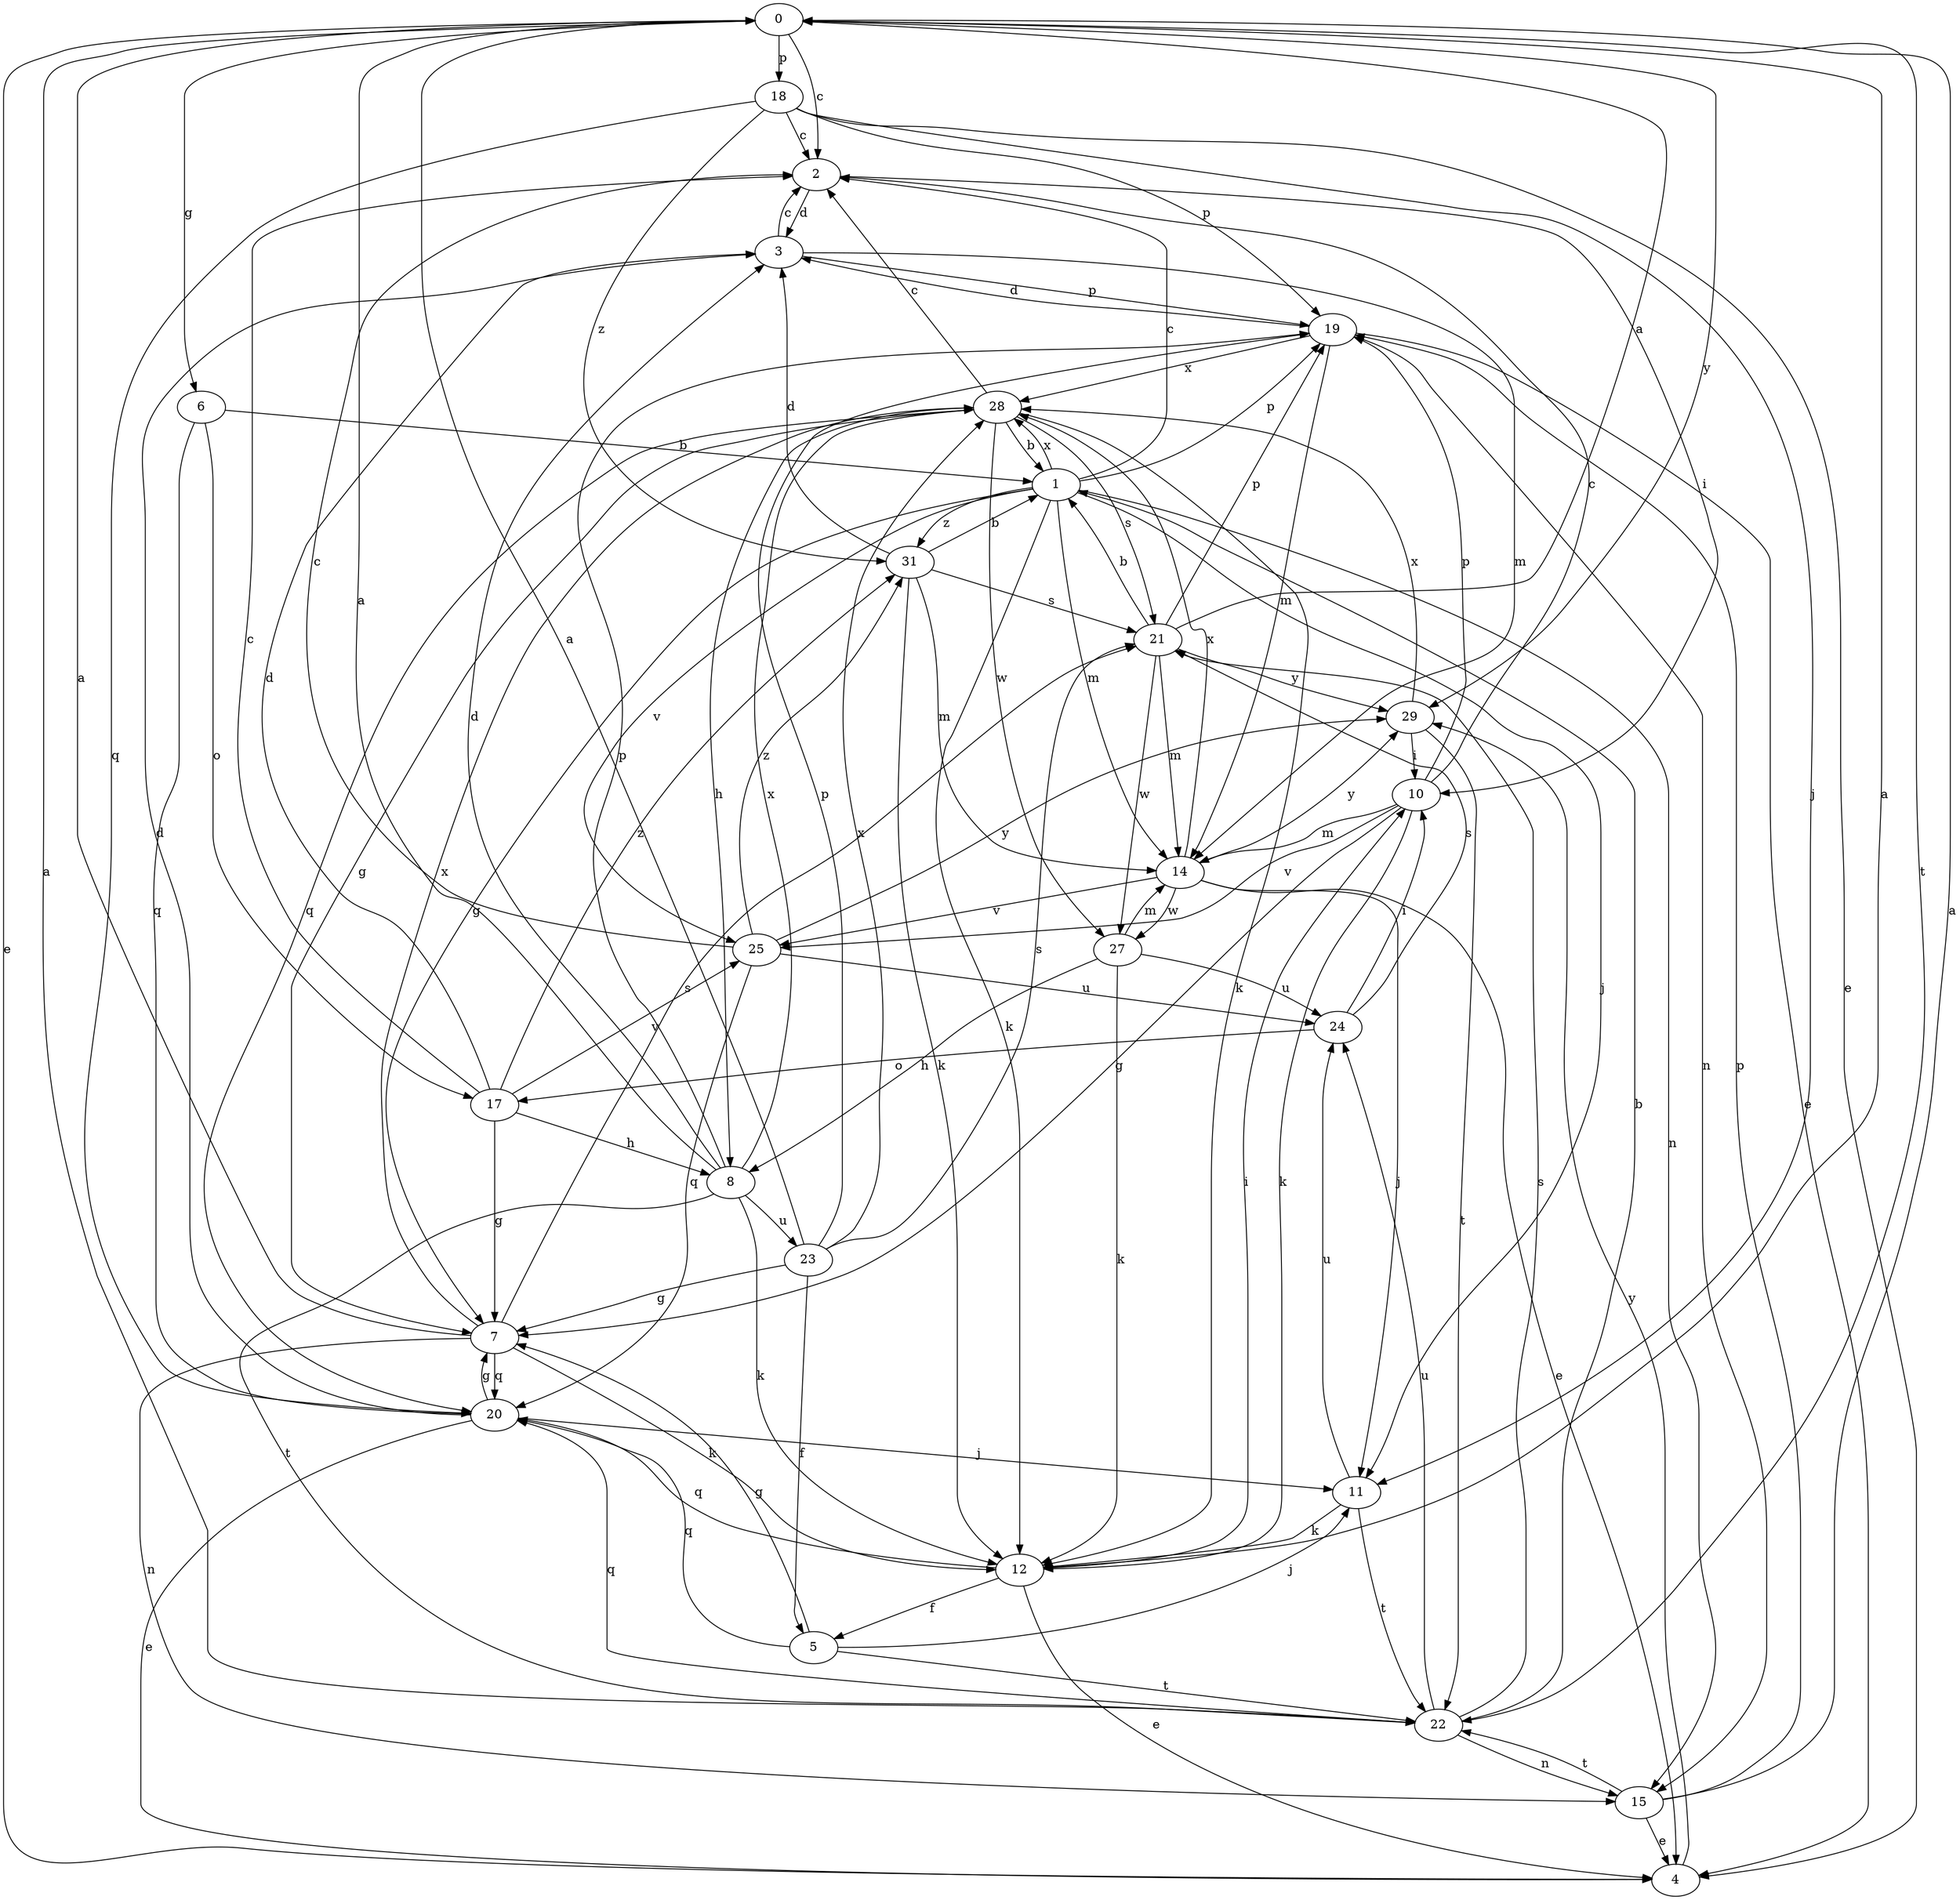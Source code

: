 strict digraph  {
0;
1;
2;
3;
4;
5;
6;
7;
8;
10;
11;
12;
14;
15;
17;
18;
19;
20;
21;
22;
23;
24;
25;
27;
28;
29;
31;
0 -> 2  [label=c];
0 -> 4  [label=e];
0 -> 6  [label=g];
0 -> 18  [label=p];
0 -> 22  [label=t];
0 -> 29  [label=y];
1 -> 2  [label=c];
1 -> 7  [label=g];
1 -> 11  [label=j];
1 -> 12  [label=k];
1 -> 14  [label=m];
1 -> 15  [label=n];
1 -> 19  [label=p];
1 -> 25  [label=v];
1 -> 28  [label=x];
1 -> 31  [label=z];
2 -> 3  [label=d];
2 -> 10  [label=i];
3 -> 2  [label=c];
3 -> 14  [label=m];
3 -> 19  [label=p];
4 -> 29  [label=y];
5 -> 7  [label=g];
5 -> 11  [label=j];
5 -> 20  [label=q];
5 -> 22  [label=t];
6 -> 1  [label=b];
6 -> 17  [label=o];
6 -> 20  [label=q];
7 -> 0  [label=a];
7 -> 12  [label=k];
7 -> 15  [label=n];
7 -> 20  [label=q];
7 -> 21  [label=s];
7 -> 28  [label=x];
8 -> 0  [label=a];
8 -> 3  [label=d];
8 -> 12  [label=k];
8 -> 19  [label=p];
8 -> 22  [label=t];
8 -> 23  [label=u];
8 -> 28  [label=x];
10 -> 2  [label=c];
10 -> 7  [label=g];
10 -> 12  [label=k];
10 -> 14  [label=m];
10 -> 19  [label=p];
10 -> 25  [label=v];
11 -> 12  [label=k];
11 -> 22  [label=t];
11 -> 24  [label=u];
12 -> 0  [label=a];
12 -> 4  [label=e];
12 -> 5  [label=f];
12 -> 10  [label=i];
12 -> 20  [label=q];
14 -> 4  [label=e];
14 -> 11  [label=j];
14 -> 25  [label=v];
14 -> 27  [label=w];
14 -> 28  [label=x];
14 -> 29  [label=y];
15 -> 0  [label=a];
15 -> 4  [label=e];
15 -> 19  [label=p];
15 -> 22  [label=t];
17 -> 2  [label=c];
17 -> 3  [label=d];
17 -> 7  [label=g];
17 -> 8  [label=h];
17 -> 25  [label=v];
17 -> 31  [label=z];
18 -> 2  [label=c];
18 -> 4  [label=e];
18 -> 11  [label=j];
18 -> 19  [label=p];
18 -> 20  [label=q];
18 -> 31  [label=z];
19 -> 3  [label=d];
19 -> 4  [label=e];
19 -> 14  [label=m];
19 -> 15  [label=n];
19 -> 28  [label=x];
20 -> 3  [label=d];
20 -> 4  [label=e];
20 -> 7  [label=g];
20 -> 11  [label=j];
21 -> 0  [label=a];
21 -> 1  [label=b];
21 -> 14  [label=m];
21 -> 19  [label=p];
21 -> 27  [label=w];
21 -> 29  [label=y];
22 -> 0  [label=a];
22 -> 1  [label=b];
22 -> 15  [label=n];
22 -> 20  [label=q];
22 -> 21  [label=s];
22 -> 24  [label=u];
23 -> 0  [label=a];
23 -> 5  [label=f];
23 -> 7  [label=g];
23 -> 19  [label=p];
23 -> 21  [label=s];
23 -> 28  [label=x];
24 -> 10  [label=i];
24 -> 17  [label=o];
24 -> 21  [label=s];
25 -> 2  [label=c];
25 -> 20  [label=q];
25 -> 24  [label=u];
25 -> 29  [label=y];
25 -> 31  [label=z];
27 -> 8  [label=h];
27 -> 12  [label=k];
27 -> 14  [label=m];
27 -> 24  [label=u];
28 -> 1  [label=b];
28 -> 2  [label=c];
28 -> 7  [label=g];
28 -> 8  [label=h];
28 -> 12  [label=k];
28 -> 20  [label=q];
28 -> 21  [label=s];
28 -> 27  [label=w];
29 -> 10  [label=i];
29 -> 22  [label=t];
29 -> 28  [label=x];
31 -> 1  [label=b];
31 -> 3  [label=d];
31 -> 12  [label=k];
31 -> 14  [label=m];
31 -> 21  [label=s];
}
